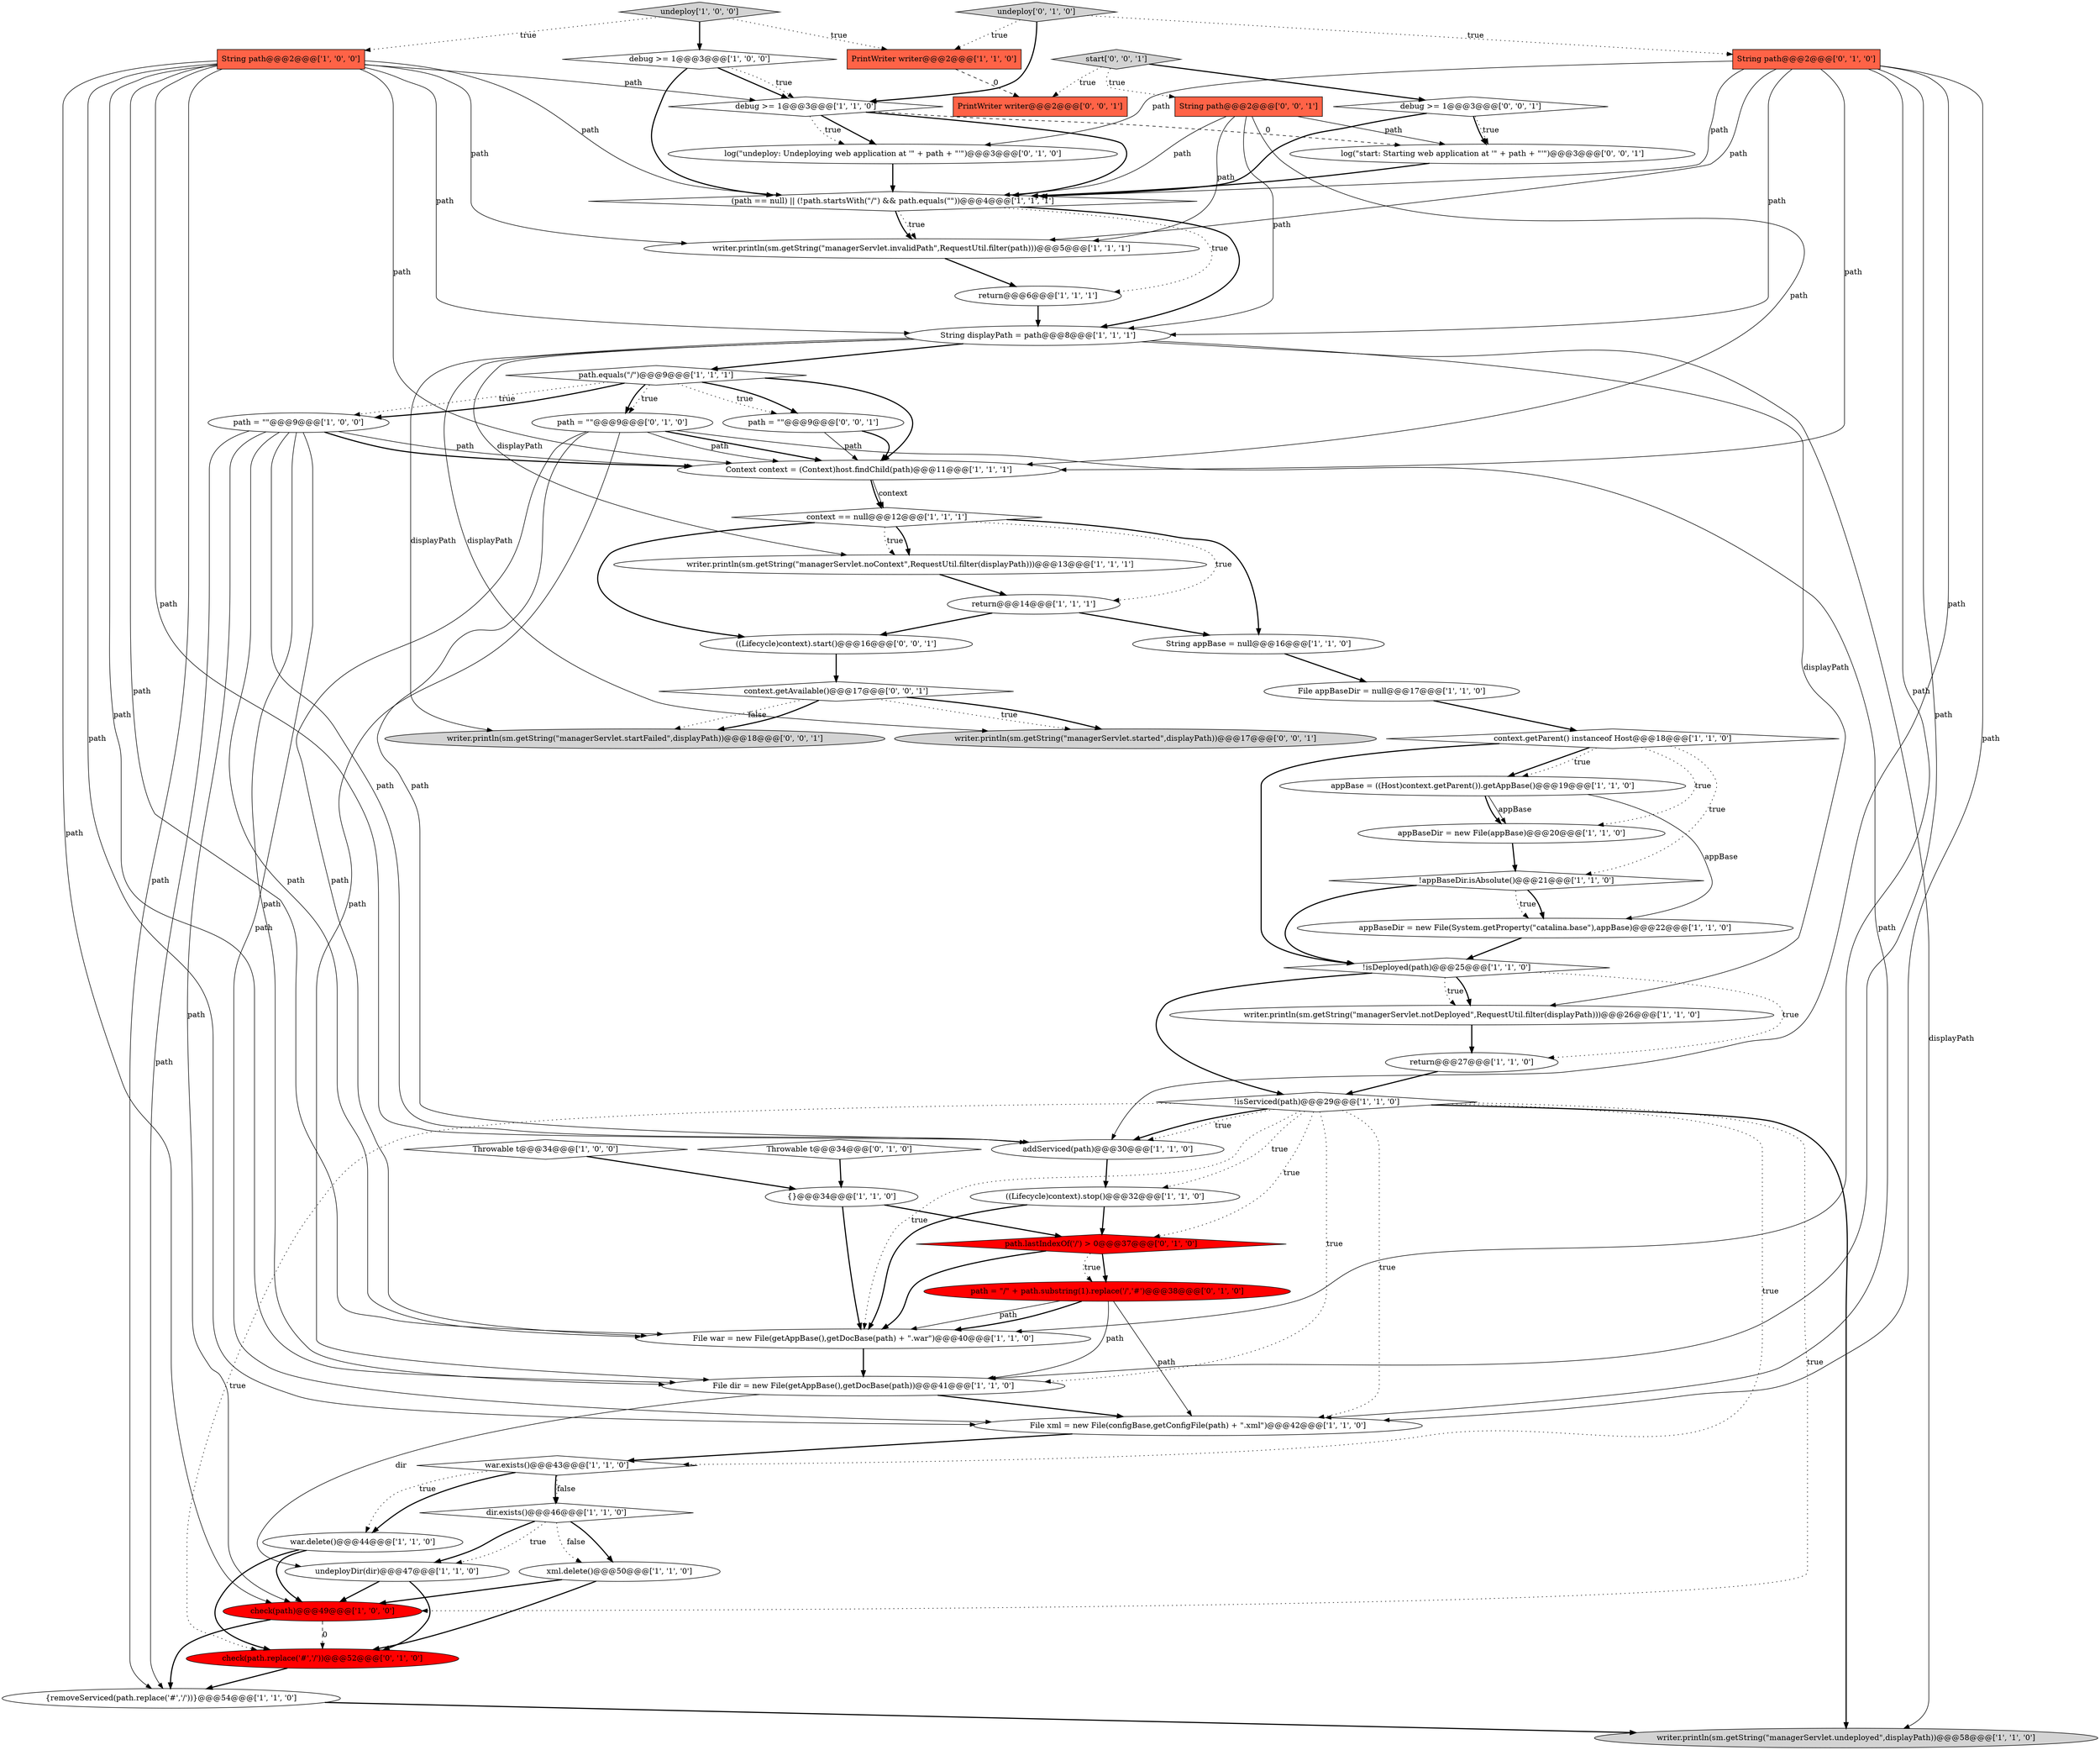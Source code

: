 digraph {
45 [style = filled, label = "String path@@@2@@@['0', '1', '0']", fillcolor = tomato, shape = box image = "AAA0AAABBB2BBB"];
11 [style = filled, label = "!isServiced(path)@@@29@@@['1', '1', '0']", fillcolor = white, shape = diamond image = "AAA0AAABBB1BBB"];
6 [style = filled, label = "((Lifecycle)context).stop()@@@32@@@['1', '1', '0']", fillcolor = white, shape = ellipse image = "AAA0AAABBB1BBB"];
33 [style = filled, label = "appBaseDir = new File(appBase)@@@20@@@['1', '1', '0']", fillcolor = white, shape = ellipse image = "AAA0AAABBB1BBB"];
15 [style = filled, label = "!isDeployed(path)@@@25@@@['1', '1', '0']", fillcolor = white, shape = diamond image = "AAA0AAABBB1BBB"];
27 [style = filled, label = "appBaseDir = new File(System.getProperty(\"catalina.base\"),appBase)@@@22@@@['1', '1', '0']", fillcolor = white, shape = ellipse image = "AAA0AAABBB1BBB"];
49 [style = filled, label = "((Lifecycle)context).start()@@@16@@@['0', '0', '1']", fillcolor = white, shape = ellipse image = "AAA0AAABBB3BBB"];
48 [style = filled, label = "check(path.replace('#','/'))@@@52@@@['0', '1', '0']", fillcolor = red, shape = ellipse image = "AAA1AAABBB2BBB"];
3 [style = filled, label = "return@@@27@@@['1', '1', '0']", fillcolor = white, shape = ellipse image = "AAA0AAABBB1BBB"];
7 [style = filled, label = "!appBaseDir.isAbsolute()@@@21@@@['1', '1', '0']", fillcolor = white, shape = diamond image = "AAA0AAABBB1BBB"];
55 [style = filled, label = "path = \"\"@@@9@@@['0', '0', '1']", fillcolor = white, shape = ellipse image = "AAA0AAABBB3BBB"];
24 [style = filled, label = "path.equals(\"/\")@@@9@@@['1', '1', '1']", fillcolor = white, shape = diamond image = "AAA0AAABBB1BBB"];
16 [style = filled, label = "war.delete()@@@44@@@['1', '1', '0']", fillcolor = white, shape = ellipse image = "AAA0AAABBB1BBB"];
31 [style = filled, label = "return@@@14@@@['1', '1', '1']", fillcolor = white, shape = ellipse image = "AAA0AAABBB1BBB"];
32 [style = filled, label = "String appBase = null@@@16@@@['1', '1', '0']", fillcolor = white, shape = ellipse image = "AAA0AAABBB1BBB"];
0 [style = filled, label = "{removeServiced(path.replace('#','/'))}@@@54@@@['1', '1', '0']", fillcolor = white, shape = ellipse image = "AAA0AAABBB1BBB"];
44 [style = filled, label = "path = \"/\" + path.substring(1).replace('/','#')@@@38@@@['0', '1', '0']", fillcolor = red, shape = ellipse image = "AAA1AAABBB2BBB"];
51 [style = filled, label = "writer.println(sm.getString(\"managerServlet.startFailed\",displayPath))@@@18@@@['0', '0', '1']", fillcolor = lightgray, shape = ellipse image = "AAA0AAABBB3BBB"];
53 [style = filled, label = "writer.println(sm.getString(\"managerServlet.started\",displayPath))@@@17@@@['0', '0', '1']", fillcolor = lightgray, shape = ellipse image = "AAA0AAABBB3BBB"];
10 [style = filled, label = "String displayPath = path@@@8@@@['1', '1', '1']", fillcolor = white, shape = ellipse image = "AAA0AAABBB1BBB"];
8 [style = filled, label = "return@@@6@@@['1', '1', '1']", fillcolor = white, shape = ellipse image = "AAA0AAABBB1BBB"];
2 [style = filled, label = "context == null@@@12@@@['1', '1', '1']", fillcolor = white, shape = diamond image = "AAA0AAABBB1BBB"];
25 [style = filled, label = "File appBaseDir = null@@@17@@@['1', '1', '0']", fillcolor = white, shape = ellipse image = "AAA0AAABBB1BBB"];
23 [style = filled, label = "File dir = new File(getAppBase(),getDocBase(path))@@@41@@@['1', '1', '0']", fillcolor = white, shape = ellipse image = "AAA0AAABBB1BBB"];
5 [style = filled, label = "File war = new File(getAppBase(),getDocBase(path) + \".war\")@@@40@@@['1', '1', '0']", fillcolor = white, shape = ellipse image = "AAA0AAABBB1BBB"];
38 [style = filled, label = "{}@@@34@@@['1', '1', '0']", fillcolor = white, shape = ellipse image = "AAA0AAABBB1BBB"];
46 [style = filled, label = "undeploy['0', '1', '0']", fillcolor = lightgray, shape = diamond image = "AAA0AAABBB2BBB"];
12 [style = filled, label = "undeploy['1', '0', '0']", fillcolor = lightgray, shape = diamond image = "AAA0AAABBB1BBB"];
22 [style = filled, label = "writer.println(sm.getString(\"managerServlet.undeployed\",displayPath))@@@58@@@['1', '1', '0']", fillcolor = lightgray, shape = ellipse image = "AAA0AAABBB1BBB"];
9 [style = filled, label = "debug >= 1@@@3@@@['1', '0', '0']", fillcolor = white, shape = diamond image = "AAA0AAABBB1BBB"];
42 [style = filled, label = "path = \"\"@@@9@@@['0', '1', '0']", fillcolor = white, shape = ellipse image = "AAA0AAABBB2BBB"];
47 [style = filled, label = "path.lastIndexOf('/') > 0@@@37@@@['0', '1', '0']", fillcolor = red, shape = diamond image = "AAA1AAABBB2BBB"];
54 [style = filled, label = "String path@@@2@@@['0', '0', '1']", fillcolor = tomato, shape = box image = "AAA0AAABBB3BBB"];
41 [style = filled, label = "Throwable t@@@34@@@['0', '1', '0']", fillcolor = white, shape = diamond image = "AAA0AAABBB2BBB"];
13 [style = filled, label = "war.exists()@@@43@@@['1', '1', '0']", fillcolor = white, shape = diamond image = "AAA0AAABBB1BBB"];
56 [style = filled, label = "debug >= 1@@@3@@@['0', '0', '1']", fillcolor = white, shape = diamond image = "AAA0AAABBB3BBB"];
36 [style = filled, label = "context.getParent() instanceof Host@@@18@@@['1', '1', '0']", fillcolor = white, shape = diamond image = "AAA0AAABBB1BBB"];
26 [style = filled, label = "debug >= 1@@@3@@@['1', '1', '0']", fillcolor = white, shape = diamond image = "AAA0AAABBB1BBB"];
29 [style = filled, label = "undeployDir(dir)@@@47@@@['1', '1', '0']", fillcolor = white, shape = ellipse image = "AAA0AAABBB1BBB"];
57 [style = filled, label = "PrintWriter writer@@@2@@@['0', '0', '1']", fillcolor = tomato, shape = box image = "AAA0AAABBB3BBB"];
18 [style = filled, label = "check(path)@@@49@@@['1', '0', '0']", fillcolor = red, shape = ellipse image = "AAA1AAABBB1BBB"];
50 [style = filled, label = "start['0', '0', '1']", fillcolor = lightgray, shape = diamond image = "AAA0AAABBB3BBB"];
17 [style = filled, label = "path = \"\"@@@9@@@['1', '0', '0']", fillcolor = white, shape = ellipse image = "AAA0AAABBB1BBB"];
30 [style = filled, label = "PrintWriter writer@@@2@@@['1', '1', '0']", fillcolor = tomato, shape = box image = "AAA0AAABBB1BBB"];
28 [style = filled, label = "appBase = ((Host)context.getParent()).getAppBase()@@@19@@@['1', '1', '0']", fillcolor = white, shape = ellipse image = "AAA0AAABBB1BBB"];
1 [style = filled, label = "writer.println(sm.getString(\"managerServlet.invalidPath\",RequestUtil.filter(path)))@@@5@@@['1', '1', '1']", fillcolor = white, shape = ellipse image = "AAA0AAABBB1BBB"];
14 [style = filled, label = "Throwable t@@@34@@@['1', '0', '0']", fillcolor = white, shape = diamond image = "AAA0AAABBB1BBB"];
21 [style = filled, label = "String path@@@2@@@['1', '0', '0']", fillcolor = tomato, shape = box image = "AAA0AAABBB1BBB"];
39 [style = filled, label = "writer.println(sm.getString(\"managerServlet.noContext\",RequestUtil.filter(displayPath)))@@@13@@@['1', '1', '1']", fillcolor = white, shape = ellipse image = "AAA0AAABBB1BBB"];
19 [style = filled, label = "Context context = (Context)host.findChild(path)@@@11@@@['1', '1', '1']", fillcolor = white, shape = ellipse image = "AAA0AAABBB1BBB"];
37 [style = filled, label = "dir.exists()@@@46@@@['1', '1', '0']", fillcolor = white, shape = diamond image = "AAA0AAABBB1BBB"];
40 [style = filled, label = "xml.delete()@@@50@@@['1', '1', '0']", fillcolor = white, shape = ellipse image = "AAA0AAABBB1BBB"];
20 [style = filled, label = "File xml = new File(configBase,getConfigFile(path) + \".xml\")@@@42@@@['1', '1', '0']", fillcolor = white, shape = ellipse image = "AAA0AAABBB1BBB"];
4 [style = filled, label = "addServiced(path)@@@30@@@['1', '1', '0']", fillcolor = white, shape = ellipse image = "AAA0AAABBB1BBB"];
43 [style = filled, label = "log(\"undeploy: Undeploying web application at '\" + path + \"'\")@@@3@@@['0', '1', '0']", fillcolor = white, shape = ellipse image = "AAA0AAABBB2BBB"];
52 [style = filled, label = "context.getAvailable()@@@17@@@['0', '0', '1']", fillcolor = white, shape = diamond image = "AAA0AAABBB3BBB"];
58 [style = filled, label = "log(\"start: Starting web application at '\" + path + \"'\")@@@3@@@['0', '0', '1']", fillcolor = white, shape = ellipse image = "AAA0AAABBB3BBB"];
35 [style = filled, label = "writer.println(sm.getString(\"managerServlet.notDeployed\",RequestUtil.filter(displayPath)))@@@26@@@['1', '1', '0']", fillcolor = white, shape = ellipse image = "AAA0AAABBB1BBB"];
34 [style = filled, label = "(path == null) || (!path.startsWith(\"/\") && path.equals(\"\"))@@@4@@@['1', '1', '1']", fillcolor = white, shape = diamond image = "AAA0AAABBB1BBB"];
8->10 [style = bold, label=""];
17->0 [style = solid, label="path"];
52->51 [style = dotted, label="false"];
56->34 [style = bold, label=""];
10->24 [style = bold, label=""];
45->4 [style = solid, label="path"];
19->2 [style = solid, label="context"];
24->17 [style = dotted, label="true"];
26->34 [style = bold, label=""];
36->28 [style = bold, label=""];
44->5 [style = solid, label="path"];
50->56 [style = bold, label=""];
21->26 [style = solid, label="path"];
12->9 [style = bold, label=""];
12->21 [style = dotted, label="true"];
45->43 [style = solid, label="path"];
27->15 [style = bold, label=""];
29->18 [style = bold, label=""];
17->18 [style = solid, label="path"];
45->19 [style = solid, label="path"];
9->26 [style = bold, label=""];
15->11 [style = bold, label=""];
45->5 [style = solid, label="path"];
2->39 [style = dotted, label="true"];
2->49 [style = bold, label=""];
10->39 [style = solid, label="displayPath"];
39->31 [style = bold, label=""];
24->42 [style = dotted, label="true"];
26->58 [style = dashed, label="0"];
24->17 [style = bold, label=""];
32->25 [style = bold, label=""];
7->27 [style = dotted, label="true"];
37->40 [style = dotted, label="false"];
56->58 [style = dotted, label="true"];
21->4 [style = solid, label="path"];
17->20 [style = solid, label="path"];
44->20 [style = solid, label="path"];
2->32 [style = bold, label=""];
18->0 [style = bold, label=""];
46->30 [style = dotted, label="true"];
42->19 [style = bold, label=""];
33->7 [style = bold, label=""];
45->34 [style = solid, label="path"];
9->26 [style = dotted, label="true"];
45->20 [style = solid, label="path"];
24->19 [style = bold, label=""];
5->23 [style = bold, label=""];
25->36 [style = bold, label=""];
24->55 [style = bold, label=""];
10->35 [style = solid, label="displayPath"];
54->58 [style = solid, label="path"];
21->23 [style = solid, label="path"];
17->4 [style = solid, label="path"];
3->11 [style = bold, label=""];
37->29 [style = bold, label=""];
26->43 [style = bold, label=""];
14->38 [style = bold, label=""];
11->5 [style = dotted, label="true"];
15->35 [style = dotted, label="true"];
19->2 [style = bold, label=""];
11->13 [style = dotted, label="true"];
21->18 [style = solid, label="path"];
13->16 [style = bold, label=""];
21->5 [style = solid, label="path"];
15->35 [style = bold, label=""];
10->51 [style = solid, label="displayPath"];
24->55 [style = dotted, label="true"];
15->3 [style = dotted, label="true"];
2->39 [style = bold, label=""];
56->58 [style = bold, label=""];
26->43 [style = dotted, label="true"];
13->37 [style = bold, label=""];
36->7 [style = dotted, label="true"];
13->37 [style = dotted, label="false"];
34->8 [style = dotted, label="true"];
28->33 [style = solid, label="appBase"];
46->45 [style = dotted, label="true"];
38->47 [style = bold, label=""];
47->44 [style = bold, label=""];
41->38 [style = bold, label=""];
42->5 [style = solid, label="path"];
58->34 [style = bold, label=""];
42->4 [style = solid, label="path"];
52->51 [style = bold, label=""];
43->34 [style = bold, label=""];
6->47 [style = bold, label=""];
55->19 [style = bold, label=""];
21->1 [style = solid, label="path"];
38->5 [style = bold, label=""];
13->16 [style = dotted, label="true"];
42->19 [style = solid, label="path"];
23->20 [style = bold, label=""];
16->18 [style = bold, label=""];
20->13 [style = bold, label=""];
17->5 [style = solid, label="path"];
1->8 [style = bold, label=""];
35->3 [style = bold, label=""];
45->23 [style = solid, label="path"];
42->20 [style = solid, label="path"];
50->54 [style = dotted, label="true"];
31->32 [style = bold, label=""];
11->4 [style = bold, label=""];
23->29 [style = solid, label="dir"];
31->49 [style = bold, label=""];
34->1 [style = dotted, label="true"];
17->23 [style = solid, label="path"];
11->4 [style = dotted, label="true"];
18->48 [style = dashed, label="0"];
30->57 [style = dashed, label="0"];
36->28 [style = dotted, label="true"];
52->53 [style = dotted, label="true"];
28->27 [style = solid, label="appBase"];
50->57 [style = dotted, label="true"];
11->20 [style = dotted, label="true"];
6->5 [style = bold, label=""];
11->6 [style = dotted, label="true"];
47->5 [style = bold, label=""];
16->48 [style = bold, label=""];
11->22 [style = bold, label=""];
7->15 [style = bold, label=""];
10->22 [style = solid, label="displayPath"];
11->47 [style = dotted, label="true"];
44->5 [style = bold, label=""];
24->42 [style = bold, label=""];
36->33 [style = dotted, label="true"];
54->1 [style = solid, label="path"];
10->53 [style = solid, label="displayPath"];
54->10 [style = solid, label="path"];
52->53 [style = bold, label=""];
40->48 [style = bold, label=""];
17->19 [style = solid, label="path"];
4->6 [style = bold, label=""];
34->1 [style = bold, label=""];
55->19 [style = solid, label="path"];
21->34 [style = solid, label="path"];
11->23 [style = dotted, label="true"];
36->15 [style = bold, label=""];
40->18 [style = bold, label=""];
47->44 [style = dotted, label="true"];
11->48 [style = dotted, label="true"];
37->29 [style = dotted, label="true"];
21->0 [style = solid, label="path"];
11->18 [style = dotted, label="true"];
45->10 [style = solid, label="path"];
2->31 [style = dotted, label="true"];
34->10 [style = bold, label=""];
17->19 [style = bold, label=""];
12->30 [style = dotted, label="true"];
48->0 [style = bold, label=""];
42->23 [style = solid, label="path"];
21->19 [style = solid, label="path"];
21->10 [style = solid, label="path"];
54->19 [style = solid, label="path"];
45->1 [style = solid, label="path"];
46->26 [style = bold, label=""];
28->33 [style = bold, label=""];
49->52 [style = bold, label=""];
0->22 [style = bold, label=""];
7->27 [style = bold, label=""];
21->20 [style = solid, label="path"];
29->48 [style = bold, label=""];
44->23 [style = solid, label="path"];
37->40 [style = bold, label=""];
54->34 [style = solid, label="path"];
9->34 [style = bold, label=""];
}
